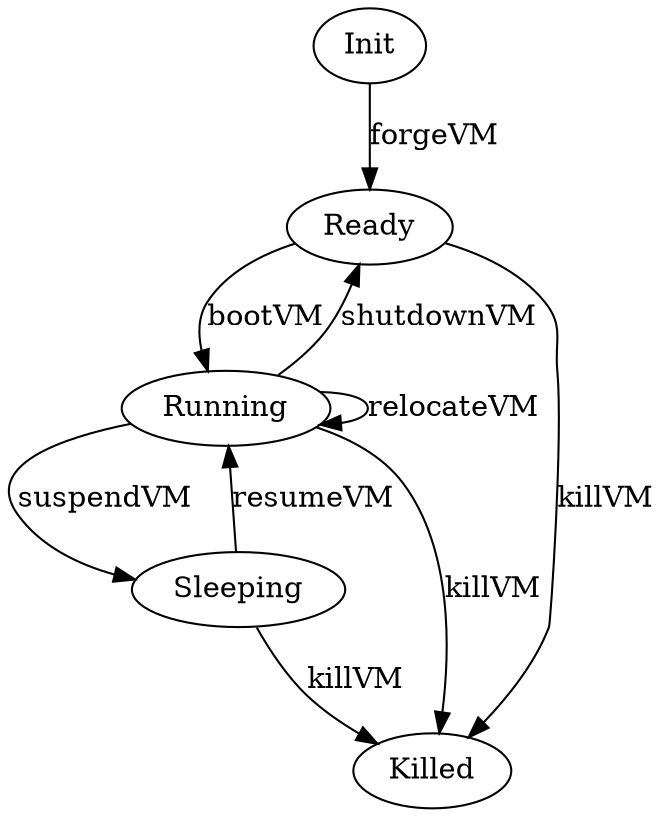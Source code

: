 digraph G{
	Init
	Ready
	Running
	Sleeping
	Killed

	Init -> Ready [label="forgeVM"]
	Ready -> Running [label="bootVM"]
	Running -> Running [label="relocateVM"]
	Running -> Sleeping [label="suspendVM"]
	Sleeping -> Running [label="resumeVM"]
	Running -> Ready [label="shutdownVM"]
	
	Ready -> Killed [label="killVM"]
	Running -> Killed [label="killVM"]
	Sleeping -> Killed [label="killVM"]
}